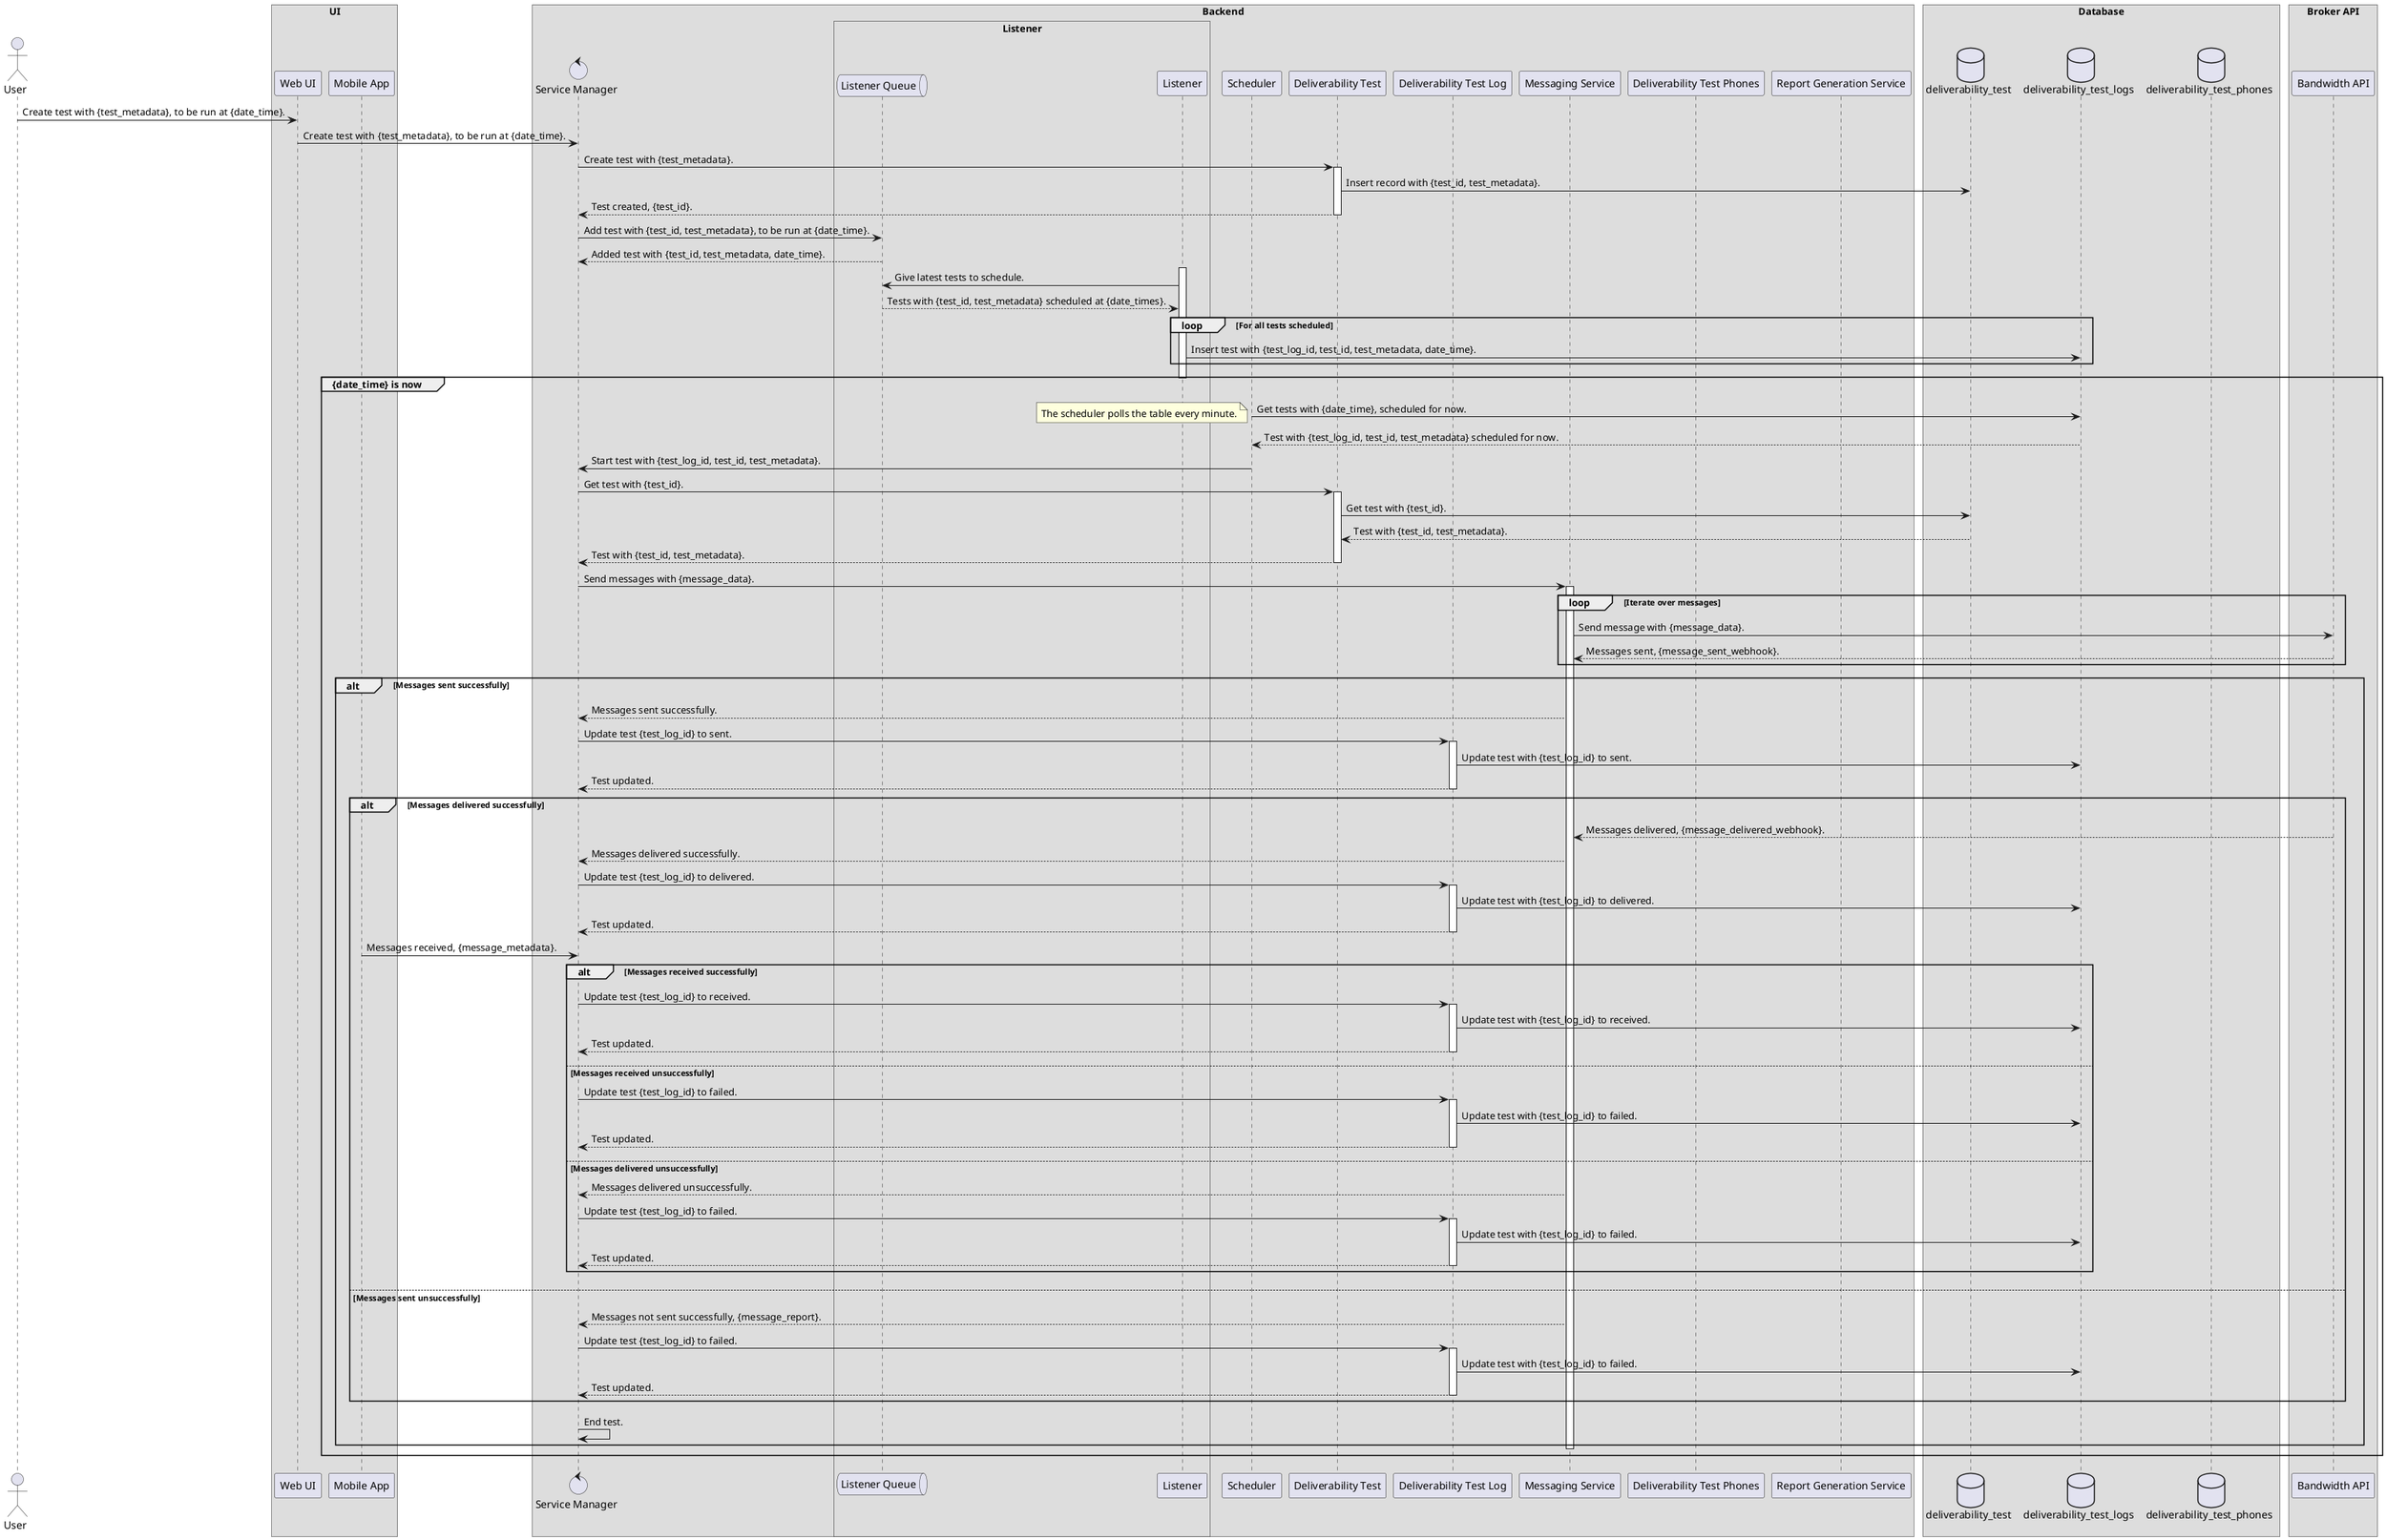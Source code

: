 @startuml
!pragma teoz true
/'Defines the protocol when user submits a recurring test that is to be executed in the future.'/
/'author: Luvai Cutlerywala <luvaidc@gmail.com>'/

/'Define the actors and participants.'/
actor User as user

box UI
    participant "Web UI" as web_ui
    participant "Mobile App" as mobile_app
end box

box Backend
    control "Service Manager" as service_manager
    box Listener
        queue "Listener Queue" as listener_queue
        participant "Listener" as listener
    end box
    participant "Scheduler" as scheduler
    participant "Deliverability Test" as deliverability_test
    participant "Deliverability Test Log" as deliverability_test_log
    participant "Messaging Service" as messenger
    participant "Deliverability Test Phones" as deliverability_test_phones
    participant "Report Generation Service" as report_generator
end box

box Database
    database deliverability_test as dt
    database deliverability_test_logs as dtl
    database deliverability_test_phones as dtp
end box

box "Broker API"
    participant "Bandwidth API" as broker_api
end box

/'Defines the interactions and protocols between the microservices.'/
user -> web_ui: Create test with {test_metadata}, to be run at {date_time}.
web_ui -> service_manager: Create test with {test_metadata}, to be run at {date_time}.
service_manager -> deliverability_test: Create test with {test_metadata}.
activate deliverability_test
deliverability_test -> dt: Insert record with {test_id, test_metadata}.
deliverability_test --> service_manager: Test created, {test_id}.
deactivate deliverability_test
service_manager -> listener_queue: Add test with {test_id, test_metadata}, to be run at {date_time}.
listener_queue --> service_manager: Added test with {test_id, test_metadata, date_time}.
activate listener
listener -> listener_queue: Give latest tests to schedule.
listener_queue --> listener: Tests with {test_id, test_metadata} scheduled at {date_times}.
loop For all tests scheduled
listener -> dtl: Insert test with {test_log_id, test_id, test_metadata, date_time}.
end
deactivate listener
group {date_time} is now
    scheduler -> dtl: Get tests with {date_time}, scheduled for now.
    note left
        The scheduler polls the table every minute.
    end note
    dtl --> scheduler: Test with {test_log_id, test_id, test_metadata} scheduled for now.
    scheduler -> service_manager: Start test with {test_log_id, test_id, test_metadata}.
    service_manager -> deliverability_test: Get test with {test_id}.
    activate deliverability_test
    deliverability_test -> dt: Get test with {test_id}.
    dt --> deliverability_test: Test with {test_id, test_metadata}.
    deliverability_test --> service_manager: Test with {test_id, test_metadata}.
    deactivate deliverability_test
    service_manager -> messenger: Send messages with {message_data}.
    activate messenger
    loop Iterate over messages
        messenger -> broker_api: Send message with {message_data}.
        broker_api --> messenger: Messages sent, {message_sent_webhook}.
    end
    alt Messages sent successfully
        messenger --> service_manager: Messages sent successfully.
        service_manager -> deliverability_test_log: Update test {test_log_id} to sent.
        activate deliverability_test_log
        deliverability_test_log -> dtl: Update test with {test_log_id} to sent.
        deliverability_test_log --> service_manager: Test updated.
        deactivate deliverability_test_log
        alt Messages delivered successfully
            broker_api --> messenger: Messages delivered, {message_delivered_webhook}.
            messenger --> service_manager: Messages delivered successfully.
            service_manager -> deliverability_test_log: Update test {test_log_id} to delivered.
            activate deliverability_test_log
            deliverability_test_log -> dtl: Update test with {test_log_id} to delivered.
            deliverability_test_log --> service_manager: Test updated.
            deactivate deliverability_test_log
            mobile_app -> service_manager: Messages received, {message_metadata}.
            alt Messages received successfully
                service_manager -> deliverability_test_log: Update test {test_log_id} to received.
                activate deliverability_test_log
                deliverability_test_log -> dtl: Update test with {test_log_id} to received.
                deliverability_test_log --> service_manager: Test updated.
                deactivate deliverability_test_log
            else Messages received unsuccessfully
                service_manager -> deliverability_test_log: Update test {test_log_id} to failed.
                activate deliverability_test_log
                deliverability_test_log -> dtl: Update test with {test_log_id} to failed.
                deliverability_test_log --> service_manager: Test updated.
                deactivate deliverability_test_log
        else Messages delivered unsuccessfully
            messenger --> service_manager: Messages delivered unsuccessfully.
            service_manager -> deliverability_test_log: Update test {test_log_id} to failed.
            activate deliverability_test_log
            deliverability_test_log -> dtl: Update test with {test_log_id} to failed.
            deliverability_test_log --> service_manager: Test updated.
            deactivate deliverability_test_log
        end
    else Messages sent unsuccessfully
        messenger --> service_manager: Messages not sent successfully, {message_report}.
        service_manager -> deliverability_test_log: Update test {test_log_id} to failed.
        activate deliverability_test_log
        deliverability_test_log -> dtl: Update test with {test_log_id} to failed.
        deliverability_test_log --> service_manager: Test updated.
        deactivate deliverability_test_log
    end
    service_manager -> service_manager: End test.
    deactivate messenger
@enduml